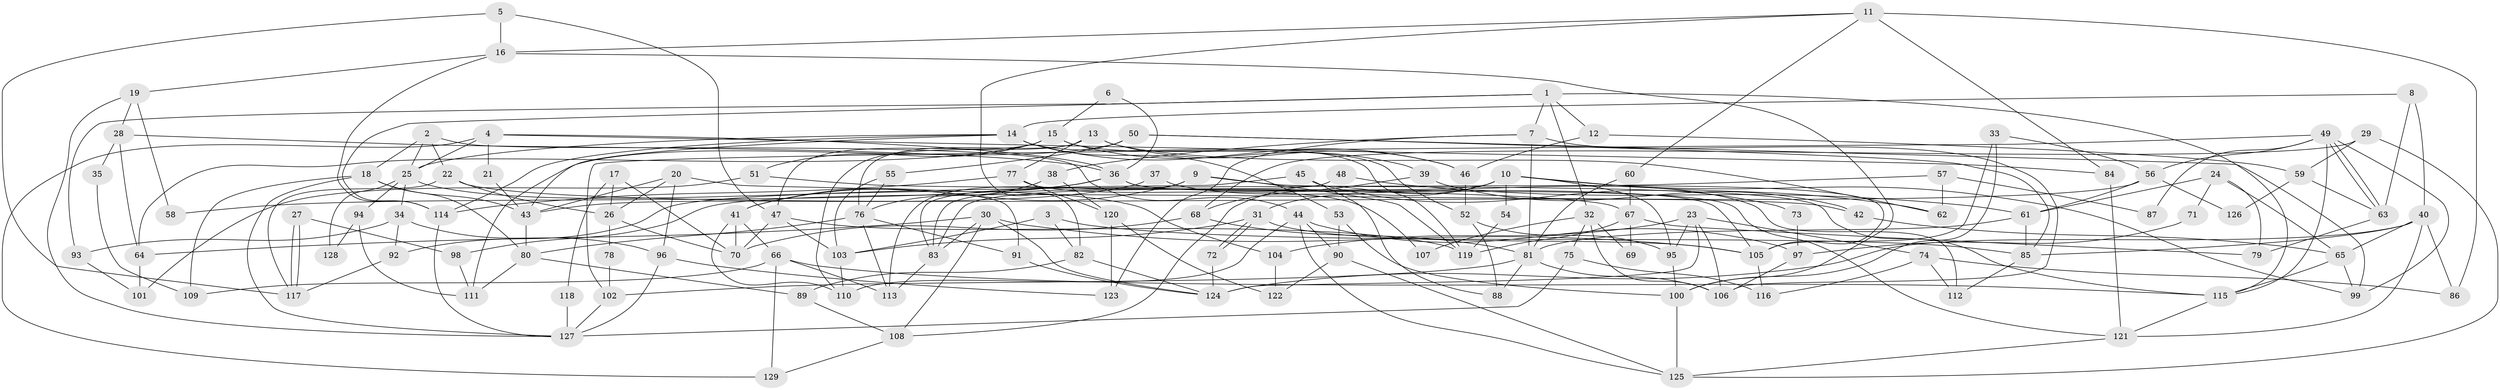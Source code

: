 // coarse degree distribution, {8: 0.038461538461538464, 3: 0.24358974358974358, 11: 0.01282051282051282, 6: 0.0641025641025641, 4: 0.20512820512820512, 12: 0.038461538461538464, 14: 0.01282051282051282, 9: 0.01282051282051282, 13: 0.01282051282051282, 7: 0.07692307692307693, 5: 0.1282051282051282, 2: 0.15384615384615385}
// Generated by graph-tools (version 1.1) at 2025/51/03/04/25 22:51:02]
// undirected, 129 vertices, 258 edges
graph export_dot {
  node [color=gray90,style=filled];
  1;
  2;
  3;
  4;
  5;
  6;
  7;
  8;
  9;
  10;
  11;
  12;
  13;
  14;
  15;
  16;
  17;
  18;
  19;
  20;
  21;
  22;
  23;
  24;
  25;
  26;
  27;
  28;
  29;
  30;
  31;
  32;
  33;
  34;
  35;
  36;
  37;
  38;
  39;
  40;
  41;
  42;
  43;
  44;
  45;
  46;
  47;
  48;
  49;
  50;
  51;
  52;
  53;
  54;
  55;
  56;
  57;
  58;
  59;
  60;
  61;
  62;
  63;
  64;
  65;
  66;
  67;
  68;
  69;
  70;
  71;
  72;
  73;
  74;
  75;
  76;
  77;
  78;
  79;
  80;
  81;
  82;
  83;
  84;
  85;
  86;
  87;
  88;
  89;
  90;
  91;
  92;
  93;
  94;
  95;
  96;
  97;
  98;
  99;
  100;
  101;
  102;
  103;
  104;
  105;
  106;
  107;
  108;
  109;
  110;
  111;
  112;
  113;
  114;
  115;
  116;
  117;
  118;
  119;
  120;
  121;
  122;
  123;
  124;
  125;
  126;
  127;
  128;
  129;
  1 -- 32;
  1 -- 114;
  1 -- 7;
  1 -- 12;
  1 -- 93;
  1 -- 115;
  2 -- 25;
  2 -- 22;
  2 -- 18;
  2 -- 44;
  3 -- 103;
  3 -- 82;
  3 -- 85;
  4 -- 84;
  4 -- 129;
  4 -- 21;
  4 -- 25;
  4 -- 36;
  5 -- 117;
  5 -- 47;
  5 -- 16;
  6 -- 36;
  6 -- 15;
  7 -- 38;
  7 -- 81;
  7 -- 106;
  7 -- 123;
  8 -- 40;
  8 -- 14;
  8 -- 63;
  9 -- 41;
  9 -- 115;
  9 -- 113;
  9 -- 119;
  10 -- 105;
  10 -- 83;
  10 -- 31;
  10 -- 54;
  10 -- 62;
  10 -- 95;
  10 -- 99;
  10 -- 108;
  11 -- 16;
  11 -- 82;
  11 -- 60;
  11 -- 84;
  11 -- 86;
  12 -- 59;
  12 -- 46;
  13 -- 76;
  13 -- 110;
  13 -- 46;
  13 -- 62;
  13 -- 77;
  14 -- 46;
  14 -- 43;
  14 -- 25;
  14 -- 53;
  14 -- 114;
  14 -- 119;
  15 -- 47;
  15 -- 51;
  15 -- 39;
  15 -- 52;
  15 -- 64;
  16 -- 100;
  16 -- 19;
  16 -- 114;
  17 -- 26;
  17 -- 70;
  17 -- 118;
  18 -- 127;
  18 -- 43;
  18 -- 80;
  18 -- 109;
  19 -- 28;
  19 -- 58;
  19 -- 127;
  20 -- 43;
  20 -- 96;
  20 -- 26;
  20 -- 91;
  21 -- 43;
  22 -- 26;
  22 -- 42;
  22 -- 117;
  23 -- 95;
  23 -- 106;
  23 -- 74;
  23 -- 104;
  23 -- 124;
  24 -- 61;
  24 -- 65;
  24 -- 71;
  24 -- 79;
  25 -- 34;
  25 -- 94;
  25 -- 104;
  25 -- 128;
  26 -- 70;
  26 -- 78;
  27 -- 117;
  27 -- 117;
  27 -- 98;
  28 -- 36;
  28 -- 64;
  28 -- 35;
  29 -- 68;
  29 -- 125;
  29 -- 59;
  30 -- 124;
  30 -- 105;
  30 -- 64;
  30 -- 83;
  30 -- 108;
  31 -- 72;
  31 -- 72;
  31 -- 103;
  31 -- 105;
  32 -- 106;
  32 -- 75;
  32 -- 69;
  32 -- 107;
  33 -- 100;
  33 -- 105;
  33 -- 56;
  34 -- 96;
  34 -- 92;
  34 -- 93;
  35 -- 109;
  36 -- 121;
  36 -- 41;
  36 -- 58;
  36 -- 105;
  37 -- 43;
  37 -- 112;
  38 -- 76;
  38 -- 120;
  39 -- 68;
  39 -- 42;
  40 -- 85;
  40 -- 65;
  40 -- 86;
  40 -- 121;
  40 -- 124;
  41 -- 110;
  41 -- 66;
  41 -- 70;
  42 -- 65;
  43 -- 80;
  44 -- 125;
  44 -- 90;
  44 -- 97;
  44 -- 110;
  45 -- 83;
  45 -- 88;
  45 -- 73;
  46 -- 52;
  47 -- 103;
  47 -- 119;
  47 -- 70;
  48 -- 83;
  48 -- 61;
  49 -- 102;
  49 -- 63;
  49 -- 63;
  49 -- 56;
  49 -- 87;
  49 -- 99;
  49 -- 115;
  50 -- 85;
  50 -- 99;
  50 -- 55;
  50 -- 111;
  51 -- 101;
  51 -- 67;
  52 -- 88;
  52 -- 95;
  53 -- 90;
  53 -- 100;
  54 -- 119;
  55 -- 76;
  55 -- 103;
  56 -- 61;
  56 -- 98;
  56 -- 126;
  57 -- 92;
  57 -- 62;
  57 -- 87;
  59 -- 63;
  59 -- 126;
  60 -- 67;
  60 -- 81;
  61 -- 81;
  61 -- 85;
  63 -- 79;
  64 -- 101;
  65 -- 115;
  65 -- 99;
  66 -- 115;
  66 -- 109;
  66 -- 113;
  66 -- 129;
  67 -- 119;
  67 -- 79;
  67 -- 69;
  68 -- 70;
  68 -- 81;
  71 -- 97;
  72 -- 124;
  73 -- 97;
  74 -- 86;
  74 -- 112;
  74 -- 116;
  75 -- 127;
  75 -- 116;
  76 -- 91;
  76 -- 113;
  76 -- 80;
  77 -- 114;
  77 -- 107;
  77 -- 120;
  78 -- 102;
  80 -- 89;
  80 -- 111;
  81 -- 88;
  81 -- 102;
  81 -- 106;
  82 -- 124;
  82 -- 89;
  83 -- 113;
  84 -- 121;
  85 -- 112;
  89 -- 108;
  90 -- 125;
  90 -- 122;
  91 -- 124;
  92 -- 117;
  93 -- 101;
  94 -- 111;
  94 -- 128;
  95 -- 100;
  96 -- 123;
  96 -- 127;
  97 -- 106;
  98 -- 111;
  100 -- 125;
  102 -- 127;
  103 -- 110;
  104 -- 122;
  105 -- 116;
  108 -- 129;
  114 -- 127;
  115 -- 121;
  118 -- 127;
  120 -- 122;
  120 -- 123;
  121 -- 125;
}
